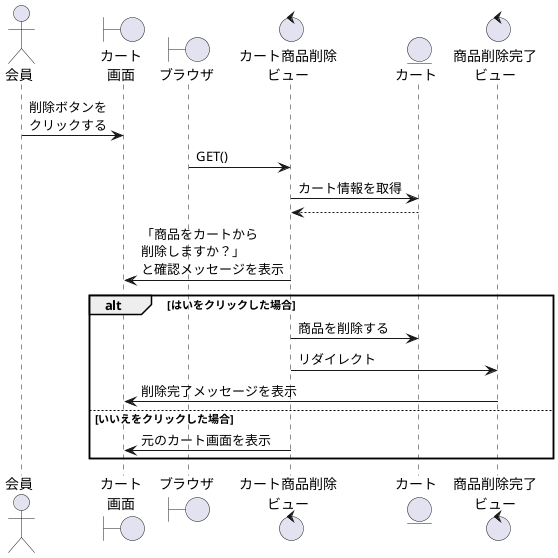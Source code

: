 @startuml cartdelete

actor "会員" as act
boundary "カート\n画面" as cartv
boundary "ブラウザ" as brz
control "カート商品削除\nビュー" as delete
entity "カート" as cart
control "商品削除完了\nビュー" as shkc

act -> cartv:削除ボタンを\nクリックする
brz -> delete:GET()
delete -> cart:カート情報を取得
delete <-- cart
cartv <- delete:「商品をカートから\n削除しますか？」\nと確認メッセージを表示 
alt はいをクリックした場合
    delete -> cart:商品を削除する
    delete -> shkc:リダイレクト
    cartv <- shkc:削除完了メッセージを表示
else いいえをクリックした場合
    cartv <- delete:元のカート画面を表示
end

@enduml
